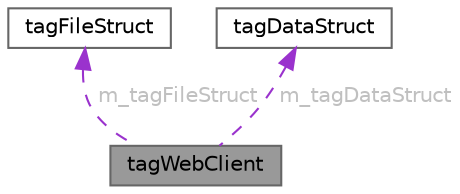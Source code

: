 digraph "tagWebClient"
{
 // LATEX_PDF_SIZE
  bgcolor="transparent";
  edge [fontname=Helvetica,fontsize=10,labelfontname=Helvetica,labelfontsize=10];
  node [fontname=Helvetica,fontsize=10,shape=box,height=0.2,width=0.4];
  Node1 [id="Node000001",label="tagWebClient",height=0.2,width=0.4,color="gray40", fillcolor="grey60", style="filled", fontcolor="black",tooltip=" "];
  Node2 -> Node1 [id="edge1_Node000001_Node000002",dir="back",color="darkorchid3",style="dashed",tooltip=" ",label=" m_tagFileStruct",fontcolor="grey" ];
  Node2 [id="Node000002",label="tagFileStruct",height=0.2,width=0.4,color="gray40", fillcolor="white", style="filled",URL="$structtag_file_struct.html",tooltip="要发送的文件结构。"];
  Node3 -> Node1 [id="edge2_Node000001_Node000003",dir="back",color="darkorchid3",style="dashed",tooltip=" ",label=" m_tagDataStruct",fontcolor="grey" ];
  Node3 [id="Node000003",label="tagDataStruct",height=0.2,width=0.4,color="gray40", fillcolor="white", style="filled",URL="$structtag_data_struct.html",tooltip="要发送的数据结构。"];
}
